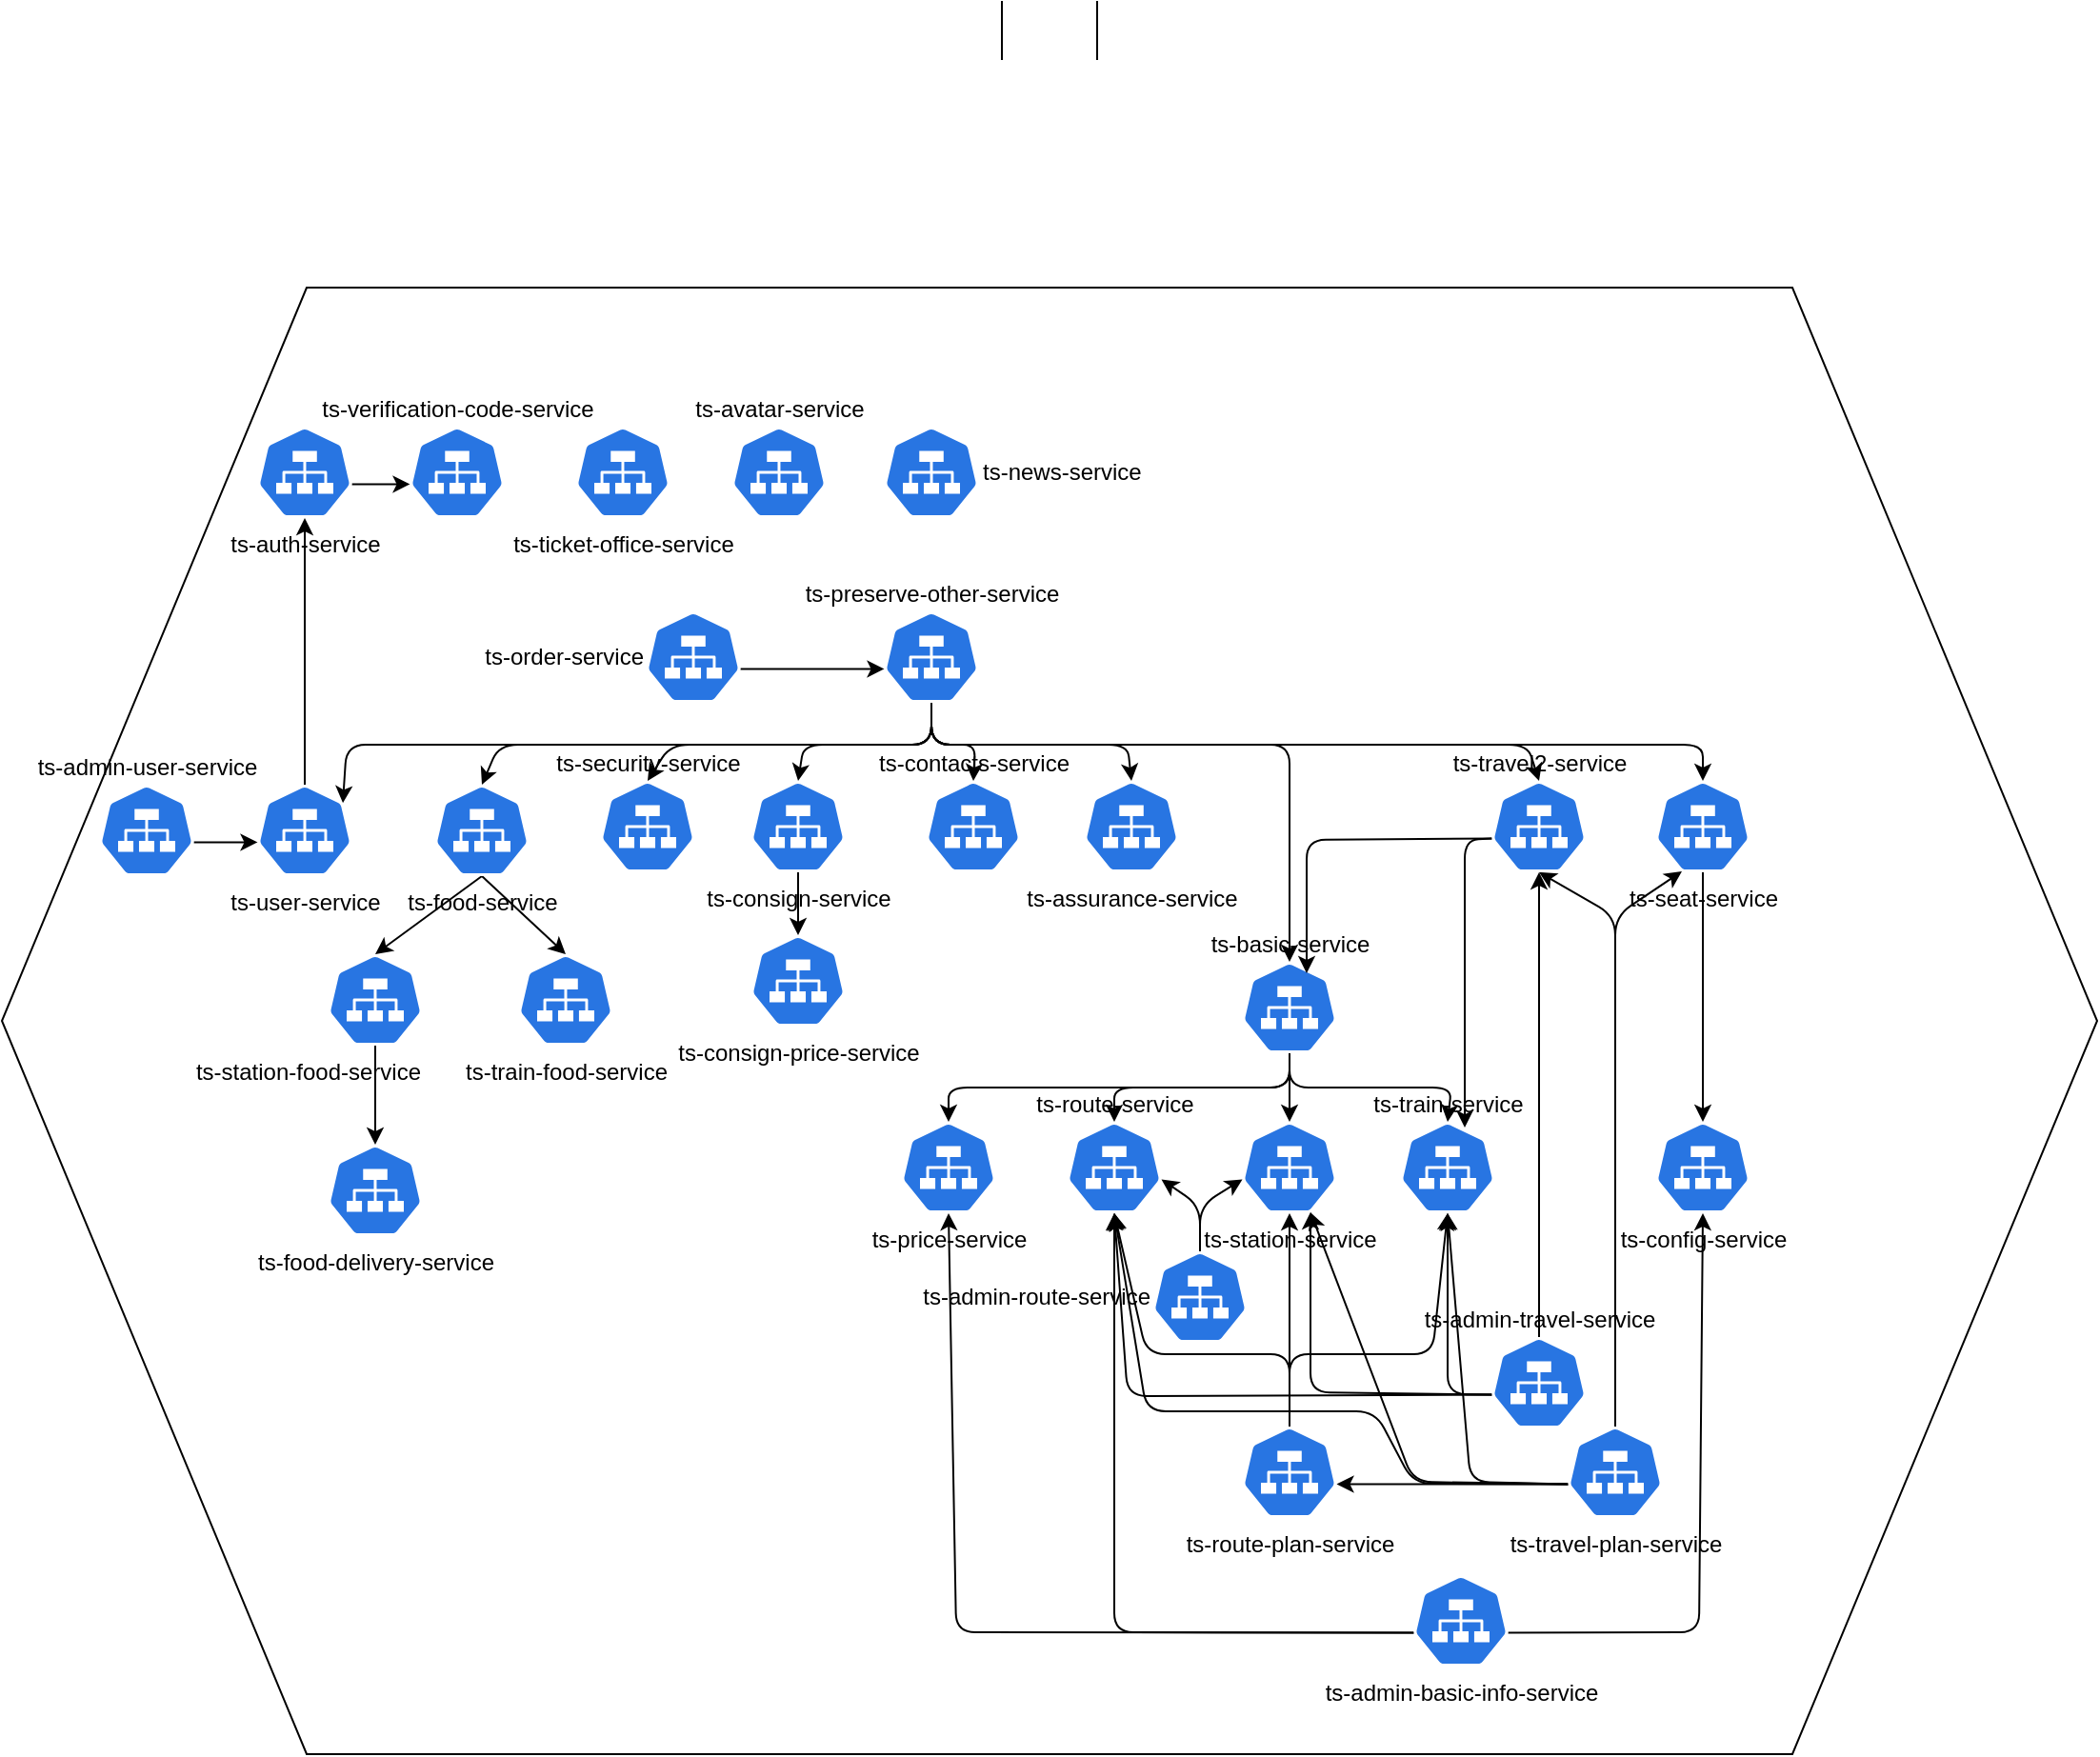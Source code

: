 <mxfile>
    <diagram id="ioKodBqYpTfoLGKf3JR4" name="Page-1">
        <mxGraphModel dx="1926" dy="1942" grid="1" gridSize="10" guides="1" tooltips="1" connect="1" arrows="1" fold="1" page="1" pageScale="1" pageWidth="827" pageHeight="1169" math="0" shadow="0">
            <root>
                <mxCell id="0"/>
                <mxCell id="1" parent="0"/>
                <mxCell id="2" value="" style="shape=hexagon;perimeter=hexagonPerimeter2;whiteSpace=wrap;html=1;fixedSize=1;size=160;" vertex="1" parent="1">
                    <mxGeometry x="-161" y="-40" width="1100" height="770" as="geometry"/>
                </mxCell>
                <mxCell id="3" value="ts-news-service" style="sketch=0;html=1;dashed=0;whitespace=wrap;fillColor=#2875E2;strokeColor=#ffffff;points=[[0.005,0.63,0],[0.1,0.2,0],[0.9,0.2,0],[0.5,0,0],[0.995,0.63,0],[0.72,0.99,0],[0.5,1,0],[0.28,0.99,0]];verticalLabelPosition=middle;align=left;verticalAlign=middle;shape=mxgraph.kubernetes.icon;prIcon=svc;labelPosition=right;" vertex="1" parent="1">
                    <mxGeometry x="302" y="33" width="50" height="48" as="geometry"/>
                </mxCell>
                <mxCell id="4" value="ts-avatar-service" style="sketch=0;html=1;dashed=0;whitespace=wrap;fillColor=#2875E2;strokeColor=#ffffff;points=[[0.005,0.63,0],[0.1,0.2,0],[0.9,0.2,0],[0.5,0,0],[0.995,0.63,0],[0.72,0.99,0],[0.5,1,0],[0.28,0.99,0]];verticalLabelPosition=top;align=center;verticalAlign=bottom;shape=mxgraph.kubernetes.icon;prIcon=svc;labelPosition=center;" vertex="1" parent="1">
                    <mxGeometry x="222" y="33" width="50" height="48" as="geometry"/>
                </mxCell>
                <mxCell id="5" value="" style="shape=partialRectangle;whiteSpace=wrap;html=1;bottom=0;top=0;fillColor=none;" vertex="1" parent="1">
                    <mxGeometry x="364" y="-190" width="50" height="30" as="geometry"/>
                </mxCell>
                <mxCell id="6" value="ts-ticket-office-service" style="sketch=0;html=1;dashed=0;whitespace=wrap;fillColor=#2875E2;strokeColor=#ffffff;points=[[0.005,0.63,0],[0.1,0.2,0],[0.9,0.2,0],[0.5,0,0],[0.995,0.63,0],[0.72,0.99,0],[0.5,1,0],[0.28,0.99,0]];verticalLabelPosition=bottom;align=center;verticalAlign=top;shape=mxgraph.kubernetes.icon;prIcon=svc" vertex="1" parent="1">
                    <mxGeometry x="140" y="33" width="50" height="48" as="geometry"/>
                </mxCell>
                <mxCell id="12" style="edgeStyle=none;html=1;exitX=0.5;exitY=1;exitDx=0;exitDy=0;exitPerimeter=0;entryX=0.9;entryY=0.2;entryDx=0;entryDy=0;entryPerimeter=0;" edge="1" parent="1" source="7" target="10">
                    <mxGeometry relative="1" as="geometry">
                        <Array as="points">
                            <mxPoint x="327" y="200"/>
                            <mxPoint x="20" y="200"/>
                        </Array>
                    </mxGeometry>
                </mxCell>
                <mxCell id="23" style="edgeStyle=none;html=1;exitX=0.5;exitY=1;exitDx=0;exitDy=0;exitPerimeter=0;entryX=0.5;entryY=0;entryDx=0;entryDy=0;entryPerimeter=0;" edge="1" parent="1" source="7" target="22">
                    <mxGeometry relative="1" as="geometry">
                        <Array as="points">
                            <mxPoint x="327" y="200"/>
                            <mxPoint x="100" y="200"/>
                        </Array>
                    </mxGeometry>
                </mxCell>
                <mxCell id="31" style="edgeStyle=none;html=1;exitX=0.5;exitY=1;exitDx=0;exitDy=0;exitPerimeter=0;entryX=0.5;entryY=0;entryDx=0;entryDy=0;entryPerimeter=0;" edge="1" parent="1" source="7" target="30">
                    <mxGeometry relative="1" as="geometry">
                        <Array as="points">
                            <mxPoint x="327" y="200"/>
                            <mxPoint x="190" y="200"/>
                        </Array>
                    </mxGeometry>
                </mxCell>
                <mxCell id="35" style="edgeStyle=none;html=1;exitX=0.5;exitY=1;exitDx=0;exitDy=0;exitPerimeter=0;entryX=0.5;entryY=0;entryDx=0;entryDy=0;entryPerimeter=0;" edge="1" parent="1" source="7" target="32">
                    <mxGeometry relative="1" as="geometry">
                        <Array as="points">
                            <mxPoint x="327" y="200"/>
                            <mxPoint x="260" y="200"/>
                        </Array>
                    </mxGeometry>
                </mxCell>
                <mxCell id="38" style="edgeStyle=none;html=1;exitX=0.5;exitY=1;exitDx=0;exitDy=0;exitPerimeter=0;entryX=0.5;entryY=0;entryDx=0;entryDy=0;entryPerimeter=0;" edge="1" parent="1" source="7" target="37">
                    <mxGeometry relative="1" as="geometry">
                        <Array as="points">
                            <mxPoint x="327" y="200"/>
                            <mxPoint x="350" y="200"/>
                        </Array>
                    </mxGeometry>
                </mxCell>
                <mxCell id="39" style="edgeStyle=none;html=1;exitX=0.5;exitY=1;exitDx=0;exitDy=0;exitPerimeter=0;entryX=0.5;entryY=0;entryDx=0;entryDy=0;entryPerimeter=0;" edge="1" parent="1" source="7" target="36">
                    <mxGeometry relative="1" as="geometry">
                        <Array as="points">
                            <mxPoint x="327" y="200"/>
                            <mxPoint x="430" y="200"/>
                        </Array>
                    </mxGeometry>
                </mxCell>
                <mxCell id="42" style="edgeStyle=none;html=1;exitX=0.5;exitY=1;exitDx=0;exitDy=0;exitPerimeter=0;entryX=0.5;entryY=0;entryDx=0;entryDy=0;entryPerimeter=0;" edge="1" parent="1" source="7" target="41">
                    <mxGeometry relative="1" as="geometry">
                        <Array as="points">
                            <mxPoint x="327" y="200"/>
                            <mxPoint x="515" y="200"/>
                        </Array>
                    </mxGeometry>
                </mxCell>
                <mxCell id="76" style="edgeStyle=none;html=1;exitX=0.5;exitY=1;exitDx=0;exitDy=0;exitPerimeter=0;entryX=0.5;entryY=0;entryDx=0;entryDy=0;entryPerimeter=0;" edge="1" parent="1" source="7" target="69">
                    <mxGeometry relative="1" as="geometry">
                        <Array as="points">
                            <mxPoint x="327" y="200"/>
                            <mxPoint x="640" y="200"/>
                        </Array>
                    </mxGeometry>
                </mxCell>
                <mxCell id="78" style="edgeStyle=none;html=1;exitX=0.5;exitY=1;exitDx=0;exitDy=0;exitPerimeter=0;entryX=0.5;entryY=0;entryDx=0;entryDy=0;entryPerimeter=0;" edge="1" parent="1" source="7" target="77">
                    <mxGeometry relative="1" as="geometry">
                        <Array as="points">
                            <mxPoint x="327" y="200"/>
                            <mxPoint x="732" y="200"/>
                        </Array>
                    </mxGeometry>
                </mxCell>
                <mxCell id="7" value="ts-preserve-other-service" style="sketch=0;html=1;dashed=0;whitespace=wrap;fillColor=#2875E2;strokeColor=#ffffff;points=[[0.005,0.63,0],[0.1,0.2,0],[0.9,0.2,0],[0.5,0,0],[0.995,0.63,0],[0.72,0.99,0],[0.5,1,0],[0.28,0.99,0]];verticalLabelPosition=top;align=center;verticalAlign=bottom;shape=mxgraph.kubernetes.icon;prIcon=svc;labelPosition=center;" vertex="1" parent="1">
                    <mxGeometry x="302" y="130" width="50" height="48" as="geometry"/>
                </mxCell>
                <mxCell id="9" style="edgeStyle=none;html=1;exitX=0.995;exitY=0.63;exitDx=0;exitDy=0;exitPerimeter=0;entryX=0.005;entryY=0.63;entryDx=0;entryDy=0;entryPerimeter=0;" edge="1" parent="1" source="8" target="7">
                    <mxGeometry relative="1" as="geometry"/>
                </mxCell>
                <mxCell id="8" value="ts-order-service" style="sketch=0;html=1;dashed=0;whitespace=wrap;fillColor=#2875E2;strokeColor=#ffffff;points=[[0.005,0.63,0],[0.1,0.2,0],[0.9,0.2,0],[0.5,0,0],[0.995,0.63,0],[0.72,0.99,0],[0.5,1,0],[0.28,0.99,0]];verticalLabelPosition=middle;align=right;verticalAlign=middle;shape=mxgraph.kubernetes.icon;prIcon=svc;labelPosition=left;" vertex="1" parent="1">
                    <mxGeometry x="177" y="130" width="50" height="48" as="geometry"/>
                </mxCell>
                <mxCell id="16" style="edgeStyle=none;html=1;exitX=0.5;exitY=0;exitDx=0;exitDy=0;exitPerimeter=0;entryX=0.5;entryY=1;entryDx=0;entryDy=0;entryPerimeter=0;" edge="1" parent="1" source="10" target="13">
                    <mxGeometry relative="1" as="geometry"/>
                </mxCell>
                <mxCell id="10" value="ts-user-service" style="sketch=0;html=1;dashed=0;whitespace=wrap;fillColor=#2875E2;strokeColor=#ffffff;points=[[0.005,0.63,0],[0.1,0.2,0],[0.9,0.2,0],[0.5,0,0],[0.995,0.63,0],[0.72,0.99,0],[0.5,1,0],[0.28,0.99,0]];verticalLabelPosition=bottom;align=center;verticalAlign=top;shape=mxgraph.kubernetes.icon;prIcon=svc" vertex="1" parent="1">
                    <mxGeometry x="-27" y="221" width="50" height="48" as="geometry"/>
                </mxCell>
                <mxCell id="15" style="edgeStyle=none;html=1;entryX=0.005;entryY=0.63;entryDx=0;entryDy=0;entryPerimeter=0;exitX=0.995;exitY=0.63;exitDx=0;exitDy=0;exitPerimeter=0;" edge="1" parent="1" source="13" target="14">
                    <mxGeometry relative="1" as="geometry"/>
                </mxCell>
                <mxCell id="13" value="ts-auth-service" style="sketch=0;html=1;dashed=0;whitespace=wrap;fillColor=#2875E2;strokeColor=#ffffff;points=[[0.005,0.63,0],[0.1,0.2,0],[0.9,0.2,0],[0.5,0,0],[0.995,0.63,0],[0.72,0.99,0],[0.5,1,0],[0.28,0.99,0]];verticalLabelPosition=bottom;align=center;verticalAlign=top;shape=mxgraph.kubernetes.icon;prIcon=svc" vertex="1" parent="1">
                    <mxGeometry x="-27" y="33" width="50" height="48" as="geometry"/>
                </mxCell>
                <mxCell id="14" value="ts-verification-code-service" style="sketch=0;html=1;dashed=0;whitespace=wrap;fillColor=#2875E2;strokeColor=#ffffff;points=[[0.005,0.63,0],[0.1,0.2,0],[0.9,0.2,0],[0.5,0,0],[0.995,0.63,0],[0.72,0.99,0],[0.5,1,0],[0.28,0.99,0]];verticalLabelPosition=top;align=center;verticalAlign=bottom;shape=mxgraph.kubernetes.icon;prIcon=svc;labelPosition=center;" vertex="1" parent="1">
                    <mxGeometry x="53" y="33" width="50" height="48" as="geometry"/>
                </mxCell>
                <mxCell id="21" style="edgeStyle=none;html=1;exitX=0.995;exitY=0.63;exitDx=0;exitDy=0;exitPerimeter=0;entryX=0.005;entryY=0.63;entryDx=0;entryDy=0;entryPerimeter=0;" edge="1" parent="1" source="17" target="10">
                    <mxGeometry relative="1" as="geometry"/>
                </mxCell>
                <mxCell id="17" value="ts-admin-user-service" style="sketch=0;html=1;dashed=0;whitespace=wrap;fillColor=#2875E2;strokeColor=#ffffff;points=[[0.005,0.63,0],[0.1,0.2,0],[0.9,0.2,0],[0.5,0,0],[0.995,0.63,0],[0.72,0.99,0],[0.5,1,0],[0.28,0.99,0]];verticalLabelPosition=top;align=center;verticalAlign=bottom;shape=mxgraph.kubernetes.icon;prIcon=svc;labelPosition=center;" vertex="1" parent="1">
                    <mxGeometry x="-110" y="221" width="50" height="48" as="geometry"/>
                </mxCell>
                <mxCell id="27" style="edgeStyle=none;html=1;exitX=0.5;exitY=1;exitDx=0;exitDy=0;exitPerimeter=0;entryX=0.5;entryY=0;entryDx=0;entryDy=0;entryPerimeter=0;" edge="1" parent="1" source="22" target="24">
                    <mxGeometry relative="1" as="geometry"/>
                </mxCell>
                <mxCell id="28" style="edgeStyle=none;html=1;exitX=0.5;exitY=1;exitDx=0;exitDy=0;exitPerimeter=0;entryX=0.5;entryY=0;entryDx=0;entryDy=0;entryPerimeter=0;" edge="1" parent="1" source="22" target="25">
                    <mxGeometry relative="1" as="geometry"/>
                </mxCell>
                <mxCell id="22" value="ts-food-service" style="sketch=0;html=1;dashed=0;whitespace=wrap;fillColor=#2875E2;strokeColor=#ffffff;points=[[0.005,0.63,0],[0.1,0.2,0],[0.9,0.2,0],[0.5,0,0],[0.995,0.63,0],[0.72,0.99,0],[0.5,1,0],[0.28,0.99,0]];verticalLabelPosition=bottom;align=center;verticalAlign=top;shape=mxgraph.kubernetes.icon;prIcon=svc" vertex="1" parent="1">
                    <mxGeometry x="66" y="221" width="50" height="48" as="geometry"/>
                </mxCell>
                <mxCell id="29" value="" style="edgeStyle=none;html=1;" edge="1" parent="1" source="24" target="26">
                    <mxGeometry relative="1" as="geometry"/>
                </mxCell>
                <mxCell id="24" value="ts-station-food-service" style="sketch=0;html=1;dashed=0;whitespace=wrap;fillColor=#2875E2;strokeColor=#ffffff;points=[[0.005,0.63,0],[0.1,0.2,0],[0.9,0.2,0],[0.5,0,0],[0.995,0.63,0],[0.72,0.99,0],[0.5,1,0],[0.28,0.99,0]];verticalLabelPosition=bottom;align=right;verticalAlign=top;shape=mxgraph.kubernetes.icon;prIcon=svc" vertex="1" parent="1">
                    <mxGeometry x="10" y="310" width="50" height="48" as="geometry"/>
                </mxCell>
                <mxCell id="25" value="ts-train-food-service" style="sketch=0;html=1;dashed=0;whitespace=wrap;fillColor=#2875E2;strokeColor=#ffffff;points=[[0.005,0.63,0],[0.1,0.2,0],[0.9,0.2,0],[0.5,0,0],[0.995,0.63,0],[0.72,0.99,0],[0.5,1,0],[0.28,0.99,0]];verticalLabelPosition=bottom;align=center;verticalAlign=top;shape=mxgraph.kubernetes.icon;prIcon=svc" vertex="1" parent="1">
                    <mxGeometry x="110" y="310" width="50" height="48" as="geometry"/>
                </mxCell>
                <mxCell id="26" value="ts-food-delivery-service" style="sketch=0;html=1;dashed=0;whitespace=wrap;fillColor=#2875E2;strokeColor=#ffffff;points=[[0.005,0.63,0],[0.1,0.2,0],[0.9,0.2,0],[0.5,0,0],[0.995,0.63,0],[0.72,0.99,0],[0.5,1,0],[0.28,0.99,0]];verticalLabelPosition=bottom;align=center;verticalAlign=top;shape=mxgraph.kubernetes.icon;prIcon=svc" vertex="1" parent="1">
                    <mxGeometry x="10" y="410" width="50" height="48" as="geometry"/>
                </mxCell>
                <mxCell id="30" value="ts-security-service" style="sketch=0;html=1;dashed=0;whitespace=wrap;fillColor=#2875E2;strokeColor=#ffffff;points=[[0.005,0.63,0],[0.1,0.2,0],[0.9,0.2,0],[0.5,0,0],[0.995,0.63,0],[0.72,0.99,0],[0.5,1,0],[0.28,0.99,0]];verticalLabelPosition=top;align=center;verticalAlign=bottom;shape=mxgraph.kubernetes.icon;prIcon=svc;labelPosition=center;" vertex="1" parent="1">
                    <mxGeometry x="153" y="219" width="50" height="48" as="geometry"/>
                </mxCell>
                <mxCell id="34" style="edgeStyle=none;html=1;exitX=0.5;exitY=1;exitDx=0;exitDy=0;exitPerimeter=0;entryX=0.5;entryY=0;entryDx=0;entryDy=0;entryPerimeter=0;" edge="1" parent="1" source="32" target="33">
                    <mxGeometry relative="1" as="geometry"/>
                </mxCell>
                <mxCell id="32" value="ts-consign-service" style="sketch=0;html=1;dashed=0;whitespace=wrap;fillColor=#2875E2;strokeColor=#ffffff;points=[[0.005,0.63,0],[0.1,0.2,0],[0.9,0.2,0],[0.5,0,0],[0.995,0.63,0],[0.72,0.99,0],[0.5,1,0],[0.28,0.99,0]];verticalLabelPosition=bottom;align=center;verticalAlign=top;shape=mxgraph.kubernetes.icon;prIcon=svc" vertex="1" parent="1">
                    <mxGeometry x="232" y="219" width="50" height="48" as="geometry"/>
                </mxCell>
                <mxCell id="33" value="ts-consign-price-service" style="sketch=0;html=1;dashed=0;whitespace=wrap;fillColor=#2875E2;strokeColor=#ffffff;points=[[0.005,0.63,0],[0.1,0.2,0],[0.9,0.2,0],[0.5,0,0],[0.995,0.63,0],[0.72,0.99,0],[0.5,1,0],[0.28,0.99,0]];verticalLabelPosition=bottom;align=center;verticalAlign=top;shape=mxgraph.kubernetes.icon;prIcon=svc" vertex="1" parent="1">
                    <mxGeometry x="232" y="300" width="50" height="48" as="geometry"/>
                </mxCell>
                <mxCell id="36" value="ts-assurance-service" style="sketch=0;html=1;dashed=0;whitespace=wrap;fillColor=#2875E2;strokeColor=#ffffff;points=[[0.005,0.63,0],[0.1,0.2,0],[0.9,0.2,0],[0.5,0,0],[0.995,0.63,0],[0.72,0.99,0],[0.5,1,0],[0.28,0.99,0]];verticalLabelPosition=bottom;align=center;verticalAlign=top;shape=mxgraph.kubernetes.icon;prIcon=svc" vertex="1" parent="1">
                    <mxGeometry x="407" y="219" width="50" height="48" as="geometry"/>
                </mxCell>
                <mxCell id="37" value="ts-contacts-service" style="sketch=0;html=1;dashed=0;whitespace=wrap;fillColor=#2875E2;strokeColor=#ffffff;points=[[0.005,0.63,0],[0.1,0.2,0],[0.9,0.2,0],[0.5,0,0],[0.995,0.63,0],[0.72,0.99,0],[0.5,1,0],[0.28,0.99,0]];verticalLabelPosition=top;align=center;verticalAlign=bottom;shape=mxgraph.kubernetes.icon;prIcon=svc;labelPosition=center;" vertex="1" parent="1">
                    <mxGeometry x="324" y="219" width="50" height="48" as="geometry"/>
                </mxCell>
                <mxCell id="50" style="edgeStyle=none;html=1;exitX=0.5;exitY=1;exitDx=0;exitDy=0;exitPerimeter=0;entryX=0.5;entryY=0;entryDx=0;entryDy=0;entryPerimeter=0;" edge="1" parent="1" source="41" target="46">
                    <mxGeometry relative="1" as="geometry"/>
                </mxCell>
                <mxCell id="51" style="edgeStyle=none;html=1;exitX=0.5;exitY=1;exitDx=0;exitDy=0;exitPerimeter=0;entryX=0.5;entryY=0;entryDx=0;entryDy=0;entryPerimeter=0;" edge="1" parent="1" source="41" target="44">
                    <mxGeometry relative="1" as="geometry">
                        <Array as="points">
                            <mxPoint x="515" y="380"/>
                            <mxPoint x="336" y="380"/>
                        </Array>
                    </mxGeometry>
                </mxCell>
                <mxCell id="52" style="edgeStyle=none;html=1;exitX=0.5;exitY=1;exitDx=0;exitDy=0;exitPerimeter=0;entryX=0.5;entryY=0;entryDx=0;entryDy=0;entryPerimeter=0;" edge="1" parent="1" source="41" target="45">
                    <mxGeometry relative="1" as="geometry">
                        <Array as="points">
                            <mxPoint x="515" y="380"/>
                            <mxPoint x="423" y="380"/>
                        </Array>
                    </mxGeometry>
                </mxCell>
                <mxCell id="53" style="edgeStyle=none;html=1;exitX=0.5;exitY=1;exitDx=0;exitDy=0;exitPerimeter=0;entryX=0.5;entryY=0;entryDx=0;entryDy=0;entryPerimeter=0;" edge="1" parent="1" source="41" target="47">
                    <mxGeometry relative="1" as="geometry">
                        <Array as="points">
                            <mxPoint x="515" y="380"/>
                            <mxPoint x="600" y="380"/>
                        </Array>
                    </mxGeometry>
                </mxCell>
                <mxCell id="41" value="ts-basic-service" style="sketch=0;html=1;dashed=0;whitespace=wrap;fillColor=#2875E2;strokeColor=#ffffff;points=[[0.005,0.63,0],[0.1,0.2,0],[0.9,0.2,0],[0.5,0,0],[0.995,0.63,0],[0.72,0.99,0],[0.5,1,0],[0.28,0.99,0]];verticalLabelPosition=top;align=center;verticalAlign=bottom;shape=mxgraph.kubernetes.icon;prIcon=svc;labelPosition=center;" vertex="1" parent="1">
                    <mxGeometry x="490" y="314" width="50" height="48" as="geometry"/>
                </mxCell>
                <mxCell id="44" value="ts-price-service" style="sketch=0;html=1;dashed=0;whitespace=wrap;fillColor=#2875E2;strokeColor=#ffffff;points=[[0.005,0.63,0],[0.1,0.2,0],[0.9,0.2,0],[0.5,0,0],[0.995,0.63,0],[0.72,0.99,0],[0.5,1,0],[0.28,0.99,0]];verticalLabelPosition=bottom;align=center;verticalAlign=top;shape=mxgraph.kubernetes.icon;prIcon=svc" vertex="1" parent="1">
                    <mxGeometry x="311" y="398" width="50" height="48" as="geometry"/>
                </mxCell>
                <mxCell id="45" value="ts-route-service" style="sketch=0;html=1;dashed=0;whitespace=wrap;fillColor=#2875E2;strokeColor=#ffffff;points=[[0.005,0.63,0],[0.1,0.2,0],[0.9,0.2,0],[0.5,0,0],[0.995,0.63,0],[0.72,0.99,0],[0.5,1,0],[0.28,0.99,0]];verticalLabelPosition=top;align=center;verticalAlign=bottom;shape=mxgraph.kubernetes.icon;prIcon=svc;labelPosition=center;" vertex="1" parent="1">
                    <mxGeometry x="398" y="398" width="50" height="48" as="geometry"/>
                </mxCell>
                <mxCell id="46" value="ts-station-service" style="sketch=0;html=1;dashed=0;whitespace=wrap;fillColor=#2875E2;strokeColor=#ffffff;points=[[0.005,0.63,0],[0.1,0.2,0],[0.9,0.2,0],[0.5,0,0],[0.995,0.63,0],[0.72,0.99,0],[0.5,1,0],[0.28,0.99,0]];verticalLabelPosition=bottom;align=center;verticalAlign=top;shape=mxgraph.kubernetes.icon;prIcon=svc" vertex="1" parent="1">
                    <mxGeometry x="490" y="398" width="50" height="48" as="geometry"/>
                </mxCell>
                <mxCell id="47" value="ts-train-service" style="sketch=0;html=1;dashed=0;whitespace=wrap;fillColor=#2875E2;strokeColor=#ffffff;points=[[0.005,0.63,0],[0.1,0.2,0],[0.9,0.2,0],[0.5,0,0],[0.995,0.63,0],[0.72,0.99,0],[0.5,1,0],[0.28,0.99,0]];verticalLabelPosition=top;align=center;verticalAlign=bottom;shape=mxgraph.kubernetes.icon;prIcon=svc;labelPosition=center;" vertex="1" parent="1">
                    <mxGeometry x="573" y="398" width="50" height="48" as="geometry"/>
                </mxCell>
                <mxCell id="55" style="edgeStyle=none;html=1;exitX=0.5;exitY=0;exitDx=0;exitDy=0;exitPerimeter=0;entryX=0.995;entryY=0.63;entryDx=0;entryDy=0;entryPerimeter=0;" edge="1" parent="1" source="54" target="45">
                    <mxGeometry relative="1" as="geometry">
                        <Array as="points">
                            <mxPoint x="468" y="442"/>
                        </Array>
                    </mxGeometry>
                </mxCell>
                <mxCell id="56" style="edgeStyle=none;html=1;exitX=0.5;exitY=0;exitDx=0;exitDy=0;exitPerimeter=0;entryX=0.005;entryY=0.63;entryDx=0;entryDy=0;entryPerimeter=0;" edge="1" parent="1" source="54" target="46">
                    <mxGeometry relative="1" as="geometry">
                        <Array as="points">
                            <mxPoint x="468" y="442"/>
                        </Array>
                    </mxGeometry>
                </mxCell>
                <mxCell id="54" value="ts-admin-route-service" style="sketch=0;html=1;dashed=0;whitespace=wrap;fillColor=#2875E2;strokeColor=#ffffff;points=[[0.005,0.63,0],[0.1,0.2,0],[0.9,0.2,0],[0.5,0,0],[0.995,0.63,0],[0.72,0.99,0],[0.5,1,0],[0.28,0.99,0]];verticalLabelPosition=middle;align=right;verticalAlign=middle;shape=mxgraph.kubernetes.icon;prIcon=svc;labelPosition=left;" vertex="1" parent="1">
                    <mxGeometry x="443" y="466" width="50" height="48" as="geometry"/>
                </mxCell>
                <mxCell id="58" style="edgeStyle=none;html=1;exitX=0.5;exitY=0;exitDx=0;exitDy=0;exitPerimeter=0;entryX=0.5;entryY=1;entryDx=0;entryDy=0;entryPerimeter=0;" edge="1" parent="1" source="57" target="46">
                    <mxGeometry relative="1" as="geometry"/>
                </mxCell>
                <mxCell id="65" style="edgeStyle=none;html=1;exitX=0.5;exitY=0;exitDx=0;exitDy=0;exitPerimeter=0;entryX=0.5;entryY=1;entryDx=0;entryDy=0;entryPerimeter=0;" edge="1" parent="1" source="57" target="45">
                    <mxGeometry relative="1" as="geometry">
                        <mxPoint x="420" y="460" as="targetPoint"/>
                        <Array as="points">
                            <mxPoint x="515" y="520"/>
                            <mxPoint x="440" y="520"/>
                        </Array>
                    </mxGeometry>
                </mxCell>
                <mxCell id="66" style="edgeStyle=none;html=1;exitX=0.5;exitY=0;exitDx=0;exitDy=0;exitPerimeter=0;entryX=0.5;entryY=1;entryDx=0;entryDy=0;entryPerimeter=0;" edge="1" parent="1" source="57" target="47">
                    <mxGeometry relative="1" as="geometry">
                        <mxPoint x="610" y="460" as="targetPoint"/>
                        <Array as="points">
                            <mxPoint x="515" y="520"/>
                            <mxPoint x="590" y="520"/>
                        </Array>
                    </mxGeometry>
                </mxCell>
                <mxCell id="57" value="ts-route-plan-service" style="sketch=0;html=1;dashed=0;whitespace=wrap;fillColor=#2875E2;strokeColor=#ffffff;points=[[0.005,0.63,0],[0.1,0.2,0],[0.9,0.2,0],[0.5,0,0],[0.995,0.63,0],[0.72,0.99,0],[0.5,1,0],[0.28,0.99,0]];verticalLabelPosition=bottom;align=center;verticalAlign=top;shape=mxgraph.kubernetes.icon;prIcon=svc" vertex="1" parent="1">
                    <mxGeometry x="490" y="558" width="50" height="48" as="geometry"/>
                </mxCell>
                <mxCell id="60" style="edgeStyle=none;html=1;exitX=0.005;exitY=0.63;exitDx=0;exitDy=0;exitPerimeter=0;entryX=0.995;entryY=0.63;entryDx=0;entryDy=0;entryPerimeter=0;" edge="1" parent="1" source="59" target="57">
                    <mxGeometry relative="1" as="geometry"/>
                </mxCell>
                <mxCell id="83" style="edgeStyle=none;html=1;exitX=0.5;exitY=0;exitDx=0;exitDy=0;exitPerimeter=0;entryX=0.5;entryY=1;entryDx=0;entryDy=0;entryPerimeter=0;" edge="1" parent="1" source="59" target="69">
                    <mxGeometry relative="1" as="geometry">
                        <Array as="points">
                            <mxPoint x="686" y="290"/>
                        </Array>
                    </mxGeometry>
                </mxCell>
                <mxCell id="84" style="edgeStyle=none;html=1;exitX=0.5;exitY=0;exitDx=0;exitDy=0;exitPerimeter=0;entryX=0.28;entryY=0.99;entryDx=0;entryDy=0;entryPerimeter=0;" edge="1" parent="1" source="59" target="77">
                    <mxGeometry relative="1" as="geometry">
                        <Array as="points">
                            <mxPoint x="686" y="290"/>
                        </Array>
                    </mxGeometry>
                </mxCell>
                <mxCell id="85" style="edgeStyle=none;html=1;exitX=0.005;exitY=0.63;exitDx=0;exitDy=0;exitPerimeter=0;entryX=0.5;entryY=1;entryDx=0;entryDy=0;entryPerimeter=0;" edge="1" parent="1" source="59" target="47">
                    <mxGeometry relative="1" as="geometry">
                        <mxPoint x="600" y="450" as="targetPoint"/>
                        <Array as="points">
                            <mxPoint x="610" y="587"/>
                        </Array>
                    </mxGeometry>
                </mxCell>
                <mxCell id="86" style="edgeStyle=none;html=1;exitX=0.005;exitY=0.63;exitDx=0;exitDy=0;exitPerimeter=0;entryX=0.72;entryY=0.99;entryDx=0;entryDy=0;entryPerimeter=0;" edge="1" parent="1" source="59" target="46">
                    <mxGeometry relative="1" as="geometry">
                        <Array as="points">
                            <mxPoint x="580" y="587"/>
                        </Array>
                    </mxGeometry>
                </mxCell>
                <mxCell id="87" style="edgeStyle=none;html=1;exitX=0.005;exitY=0.63;exitDx=0;exitDy=0;exitPerimeter=0;entryX=0.5;entryY=1;entryDx=0;entryDy=0;entryPerimeter=0;" edge="1" parent="1" source="59" target="45">
                    <mxGeometry relative="1" as="geometry">
                        <Array as="points">
                            <mxPoint x="580" y="588"/>
                            <mxPoint x="560" y="550"/>
                            <mxPoint x="440" y="550"/>
                        </Array>
                    </mxGeometry>
                </mxCell>
                <mxCell id="59" value="ts-travel-plan-service" style="sketch=0;html=1;dashed=0;whitespace=wrap;fillColor=#2875E2;strokeColor=#ffffff;points=[[0.005,0.63,0],[0.1,0.2,0],[0.9,0.2,0],[0.5,0,0],[0.995,0.63,0],[0.72,0.99,0],[0.5,1,0],[0.28,0.99,0]];verticalLabelPosition=bottom;align=center;verticalAlign=top;shape=mxgraph.kubernetes.icon;prIcon=svc" vertex="1" parent="1">
                    <mxGeometry x="661" y="558" width="50" height="48" as="geometry"/>
                </mxCell>
                <mxCell id="63" style="edgeStyle=none;html=1;exitX=0.005;exitY=0.63;exitDx=0;exitDy=0;exitPerimeter=0;entryX=0.5;entryY=1;entryDx=0;entryDy=0;entryPerimeter=0;" edge="1" parent="1" source="62" target="44">
                    <mxGeometry relative="1" as="geometry">
                        <Array as="points">
                            <mxPoint x="340" y="666"/>
                        </Array>
                    </mxGeometry>
                </mxCell>
                <mxCell id="64" style="edgeStyle=none;html=1;exitX=0.005;exitY=0.63;exitDx=0;exitDy=0;exitPerimeter=0;entryX=0.5;entryY=1;entryDx=0;entryDy=0;entryPerimeter=0;" edge="1" parent="1" source="62" target="45">
                    <mxGeometry relative="1" as="geometry">
                        <Array as="points">
                            <mxPoint x="423" y="666"/>
                        </Array>
                    </mxGeometry>
                </mxCell>
                <mxCell id="82" style="edgeStyle=none;html=1;exitX=0.995;exitY=0.63;exitDx=0;exitDy=0;exitPerimeter=0;entryX=0.5;entryY=1;entryDx=0;entryDy=0;entryPerimeter=0;" edge="1" parent="1" source="62" target="79">
                    <mxGeometry relative="1" as="geometry">
                        <Array as="points">
                            <mxPoint x="730" y="666"/>
                        </Array>
                    </mxGeometry>
                </mxCell>
                <mxCell id="62" value="ts-admin-basic-info-service" style="sketch=0;html=1;dashed=0;whitespace=wrap;fillColor=#2875E2;strokeColor=#ffffff;points=[[0.005,0.63,0],[0.1,0.2,0],[0.9,0.2,0],[0.5,0,0],[0.995,0.63,0],[0.72,0.99,0],[0.5,1,0],[0.28,0.99,0]];verticalLabelPosition=bottom;align=center;verticalAlign=top;shape=mxgraph.kubernetes.icon;prIcon=svc" vertex="1" parent="1">
                    <mxGeometry x="580" y="636" width="50" height="48" as="geometry"/>
                </mxCell>
                <mxCell id="68" style="edgeStyle=none;html=1;exitX=0.005;exitY=0.63;exitDx=0;exitDy=0;exitPerimeter=0;entryX=0.5;entryY=1;entryDx=0;entryDy=0;entryPerimeter=0;" edge="1" parent="1" source="67" target="47">
                    <mxGeometry relative="1" as="geometry">
                        <Array as="points">
                            <mxPoint x="598" y="541"/>
                        </Array>
                    </mxGeometry>
                </mxCell>
                <mxCell id="70" style="edgeStyle=none;html=1;exitX=0.5;exitY=0;exitDx=0;exitDy=0;exitPerimeter=0;entryX=0.5;entryY=1;entryDx=0;entryDy=0;entryPerimeter=0;" edge="1" parent="1" source="67" target="69">
                    <mxGeometry relative="1" as="geometry"/>
                </mxCell>
                <mxCell id="71" style="edgeStyle=none;html=1;exitX=0.005;exitY=0.63;exitDx=0;exitDy=0;exitPerimeter=0;entryX=0.5;entryY=1;entryDx=0;entryDy=0;entryPerimeter=0;" edge="1" parent="1" source="67" target="45">
                    <mxGeometry relative="1" as="geometry">
                        <Array as="points">
                            <mxPoint x="430" y="542"/>
                        </Array>
                    </mxGeometry>
                </mxCell>
                <mxCell id="73" style="edgeStyle=none;html=1;exitX=0.005;exitY=0.63;exitDx=0;exitDy=0;exitPerimeter=0;entryX=0.72;entryY=0.99;entryDx=0;entryDy=0;entryPerimeter=0;" edge="1" parent="1" source="67" target="46">
                    <mxGeometry relative="1" as="geometry">
                        <Array as="points">
                            <mxPoint x="526" y="540"/>
                        </Array>
                    </mxGeometry>
                </mxCell>
                <mxCell id="67" value="ts-admin-travel-service" style="sketch=0;html=1;dashed=0;whitespace=wrap;fillColor=#2875E2;strokeColor=#ffffff;points=[[0.005,0.63,0],[0.1,0.2,0],[0.9,0.2,0],[0.5,0,0],[0.995,0.63,0],[0.72,0.99,0],[0.5,1,0],[0.28,0.99,0]];verticalLabelPosition=top;align=center;verticalAlign=bottom;shape=mxgraph.kubernetes.icon;prIcon=svc;labelPosition=center;" vertex="1" parent="1">
                    <mxGeometry x="621" y="511" width="50" height="48" as="geometry"/>
                </mxCell>
                <mxCell id="74" style="edgeStyle=none;html=1;exitX=0.005;exitY=0.63;exitDx=0;exitDy=0;exitPerimeter=0;entryX=0.68;entryY=0.125;entryDx=0;entryDy=0;entryPerimeter=0;" edge="1" parent="1" source="69" target="41">
                    <mxGeometry relative="1" as="geometry">
                        <Array as="points">
                            <mxPoint x="524" y="250"/>
                        </Array>
                    </mxGeometry>
                </mxCell>
                <mxCell id="75" style="edgeStyle=none;html=1;exitX=0.005;exitY=0.63;exitDx=0;exitDy=0;exitPerimeter=0;entryX=0.68;entryY=0.063;entryDx=0;entryDy=0;entryPerimeter=0;" edge="1" parent="1" source="69" target="47">
                    <mxGeometry relative="1" as="geometry">
                        <Array as="points">
                            <mxPoint x="607" y="250"/>
                        </Array>
                    </mxGeometry>
                </mxCell>
                <mxCell id="69" value="ts-travel2-service" style="sketch=0;html=1;dashed=0;whitespace=wrap;fillColor=#2875E2;strokeColor=#ffffff;points=[[0.005,0.63,0],[0.1,0.2,0],[0.9,0.2,0],[0.5,0,0],[0.995,0.63,0],[0.72,0.99,0],[0.5,1,0],[0.28,0.99,0]];verticalLabelPosition=top;align=center;verticalAlign=bottom;shape=mxgraph.kubernetes.icon;prIcon=svc;labelPosition=center;" vertex="1" parent="1">
                    <mxGeometry x="621" y="219" width="50" height="48" as="geometry"/>
                </mxCell>
                <mxCell id="80" style="edgeStyle=none;html=1;exitX=0.5;exitY=1;exitDx=0;exitDy=0;exitPerimeter=0;entryX=0.5;entryY=0;entryDx=0;entryDy=0;entryPerimeter=0;" edge="1" parent="1" source="77" target="79">
                    <mxGeometry relative="1" as="geometry"/>
                </mxCell>
                <mxCell id="77" value="ts-seat-service" style="sketch=0;html=1;dashed=0;whitespace=wrap;fillColor=#2875E2;strokeColor=#ffffff;points=[[0.005,0.63,0],[0.1,0.2,0],[0.9,0.2,0],[0.5,0,0],[0.995,0.63,0],[0.72,0.99,0],[0.5,1,0],[0.28,0.99,0]];verticalLabelPosition=bottom;align=center;verticalAlign=top;shape=mxgraph.kubernetes.icon;prIcon=svc;labelPosition=center;" vertex="1" parent="1">
                    <mxGeometry x="707" y="219" width="50" height="48" as="geometry"/>
                </mxCell>
                <mxCell id="79" value="ts-config-service" style="sketch=0;html=1;dashed=0;whitespace=wrap;fillColor=#2875E2;strokeColor=#ffffff;points=[[0.005,0.63,0],[0.1,0.2,0],[0.9,0.2,0],[0.5,0,0],[0.995,0.63,0],[0.72,0.99,0],[0.5,1,0],[0.28,0.99,0]];verticalLabelPosition=bottom;align=center;verticalAlign=top;shape=mxgraph.kubernetes.icon;prIcon=svc;labelPosition=center;" vertex="1" parent="1">
                    <mxGeometry x="707" y="398" width="50" height="48" as="geometry"/>
                </mxCell>
            </root>
        </mxGraphModel>
    </diagram>
</mxfile>